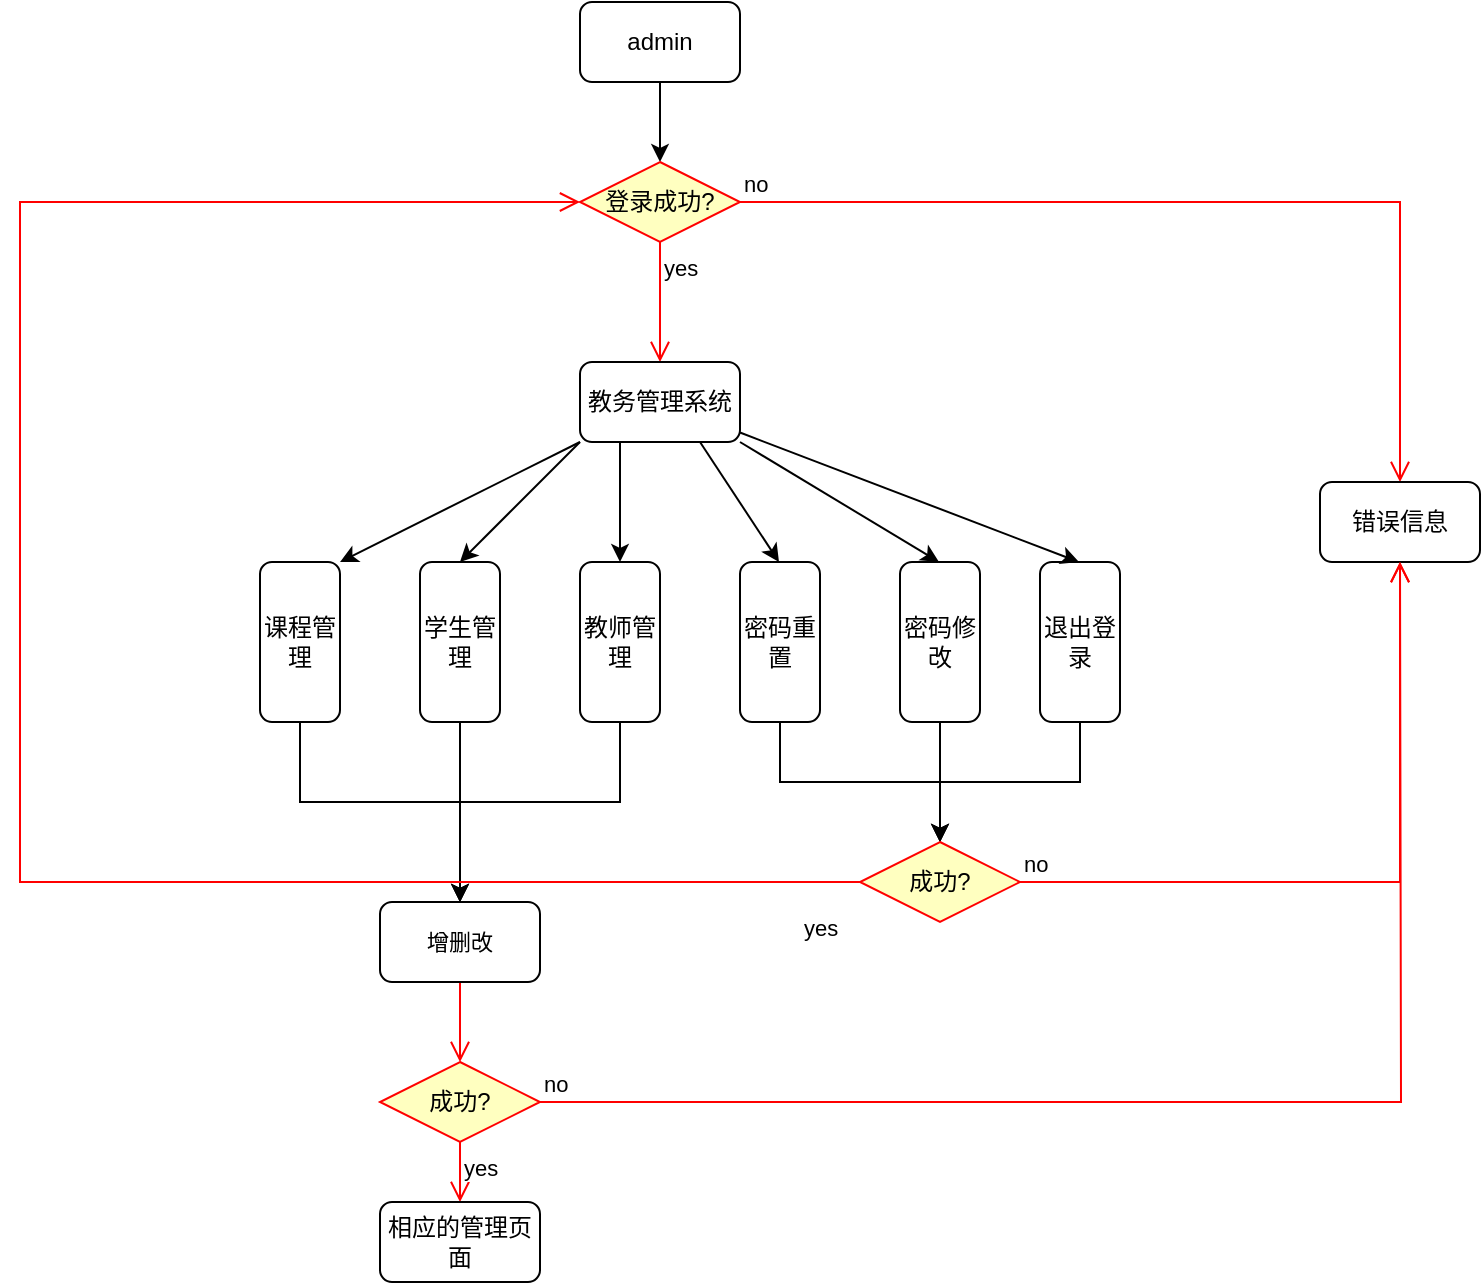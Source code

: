 <mxfile version="16.5.1" type="device"><diagram id="x8Jjq8fpHaDlx2RiXgc_" name="第 1 页"><mxGraphModel dx="1038" dy="660" grid="1" gridSize="10" guides="1" tooltips="1" connect="1" arrows="1" fold="1" page="1" pageScale="1" pageWidth="1169" pageHeight="827" math="0" shadow="0"><root><mxCell id="0"/><mxCell id="1" parent="0"/><mxCell id="U3TxY1F_lvx_IGkq-xy1-6" style="edgeStyle=orthogonalEdgeStyle;rounded=0;orthogonalLoop=1;jettySize=auto;html=1;exitX=0.5;exitY=1;exitDx=0;exitDy=0;entryX=0.5;entryY=0;entryDx=0;entryDy=0;" parent="1" source="U3TxY1F_lvx_IGkq-xy1-1" target="U3TxY1F_lvx_IGkq-xy1-3" edge="1"><mxGeometry relative="1" as="geometry"/></mxCell><mxCell id="U3TxY1F_lvx_IGkq-xy1-1" value="admin" style="rounded=1;whiteSpace=wrap;html=1;" parent="1" vertex="1"><mxGeometry x="360" y="40" width="80" height="40" as="geometry"/></mxCell><mxCell id="U3TxY1F_lvx_IGkq-xy1-3" value="登录成功?" style="rhombus;whiteSpace=wrap;html=1;fillColor=#ffffc0;strokeColor=#ff0000;" parent="1" vertex="1"><mxGeometry x="360" y="120" width="80" height="40" as="geometry"/></mxCell><mxCell id="U3TxY1F_lvx_IGkq-xy1-4" value="no" style="edgeStyle=orthogonalEdgeStyle;html=1;align=left;verticalAlign=bottom;endArrow=open;endSize=8;strokeColor=#ff0000;rounded=0;entryX=0.5;entryY=0;entryDx=0;entryDy=0;" parent="1" source="U3TxY1F_lvx_IGkq-xy1-3" target="U3TxY1F_lvx_IGkq-xy1-52" edge="1"><mxGeometry x="-1" relative="1" as="geometry"><mxPoint x="540" y="140" as="targetPoint"/></mxGeometry></mxCell><mxCell id="U3TxY1F_lvx_IGkq-xy1-5" value="yes" style="edgeStyle=orthogonalEdgeStyle;html=1;align=left;verticalAlign=top;endArrow=open;endSize=8;strokeColor=#ff0000;rounded=0;" parent="1" source="U3TxY1F_lvx_IGkq-xy1-3" edge="1"><mxGeometry x="-1" relative="1" as="geometry"><mxPoint x="400" y="220" as="targetPoint"/></mxGeometry></mxCell><mxCell id="U3TxY1F_lvx_IGkq-xy1-7" value="教务管理系统" style="rounded=1;whiteSpace=wrap;html=1;" parent="1" vertex="1"><mxGeometry x="360" y="220" width="80" height="40" as="geometry"/></mxCell><mxCell id="HHNJELnzOPXHOgSBv8bZ-93" style="edgeStyle=orthogonalEdgeStyle;rounded=0;orthogonalLoop=1;jettySize=auto;html=1;exitX=0.5;exitY=1;exitDx=0;exitDy=0;entryX=0.5;entryY=0;entryDx=0;entryDy=0;" edge="1" parent="1" source="U3TxY1F_lvx_IGkq-xy1-8"><mxGeometry relative="1" as="geometry"><mxPoint x="300" y="490" as="targetPoint"/><Array as="points"><mxPoint x="220" y="440"/><mxPoint x="300" y="440"/></Array></mxGeometry></mxCell><mxCell id="U3TxY1F_lvx_IGkq-xy1-8" value="课程管理" style="rounded=1;whiteSpace=wrap;html=1;" parent="1" vertex="1"><mxGeometry x="200" y="320" width="40" height="80" as="geometry"/></mxCell><mxCell id="HHNJELnzOPXHOgSBv8bZ-94" style="edgeStyle=orthogonalEdgeStyle;rounded=0;orthogonalLoop=1;jettySize=auto;html=1;exitX=0.5;exitY=1;exitDx=0;exitDy=0;" edge="1" parent="1" source="U3TxY1F_lvx_IGkq-xy1-10"><mxGeometry relative="1" as="geometry"><mxPoint x="300" y="490" as="targetPoint"/></mxGeometry></mxCell><mxCell id="U3TxY1F_lvx_IGkq-xy1-10" value="学生管理" style="rounded=1;whiteSpace=wrap;html=1;" parent="1" vertex="1"><mxGeometry x="280" y="320" width="40" height="80" as="geometry"/></mxCell><mxCell id="HHNJELnzOPXHOgSBv8bZ-95" style="edgeStyle=orthogonalEdgeStyle;rounded=0;orthogonalLoop=1;jettySize=auto;html=1;exitX=0.5;exitY=1;exitDx=0;exitDy=0;" edge="1" parent="1" source="U3TxY1F_lvx_IGkq-xy1-11"><mxGeometry relative="1" as="geometry"><mxPoint x="300" y="490" as="targetPoint"/><Array as="points"><mxPoint x="380" y="440"/><mxPoint x="300" y="440"/></Array></mxGeometry></mxCell><mxCell id="U3TxY1F_lvx_IGkq-xy1-11" value="教师管理" style="rounded=1;whiteSpace=wrap;html=1;" parent="1" vertex="1"><mxGeometry x="360" y="320" width="40" height="80" as="geometry"/></mxCell><mxCell id="HHNJELnzOPXHOgSBv8bZ-72" style="edgeStyle=orthogonalEdgeStyle;rounded=0;orthogonalLoop=1;jettySize=auto;html=1;exitX=0.5;exitY=1;exitDx=0;exitDy=0;entryX=0.5;entryY=0;entryDx=0;entryDy=0;" edge="1" parent="1" source="U3TxY1F_lvx_IGkq-xy1-12" target="HHNJELnzOPXHOgSBv8bZ-69"><mxGeometry relative="1" as="geometry"/></mxCell><mxCell id="U3TxY1F_lvx_IGkq-xy1-12" value="密码重置" style="rounded=1;whiteSpace=wrap;html=1;" parent="1" vertex="1"><mxGeometry x="440" y="320" width="40" height="80" as="geometry"/></mxCell><mxCell id="HHNJELnzOPXHOgSBv8bZ-73" style="edgeStyle=orthogonalEdgeStyle;rounded=0;orthogonalLoop=1;jettySize=auto;html=1;exitX=0.5;exitY=1;exitDx=0;exitDy=0;entryX=0.5;entryY=0;entryDx=0;entryDy=0;" edge="1" parent="1" source="U3TxY1F_lvx_IGkq-xy1-13" target="HHNJELnzOPXHOgSBv8bZ-69"><mxGeometry relative="1" as="geometry"><mxPoint x="460" y="510" as="targetPoint"/></mxGeometry></mxCell><mxCell id="U3TxY1F_lvx_IGkq-xy1-13" value="密码修改" style="rounded=1;whiteSpace=wrap;html=1;" parent="1" vertex="1"><mxGeometry x="520" y="320" width="40" height="80" as="geometry"/></mxCell><mxCell id="U3TxY1F_lvx_IGkq-xy1-15" value="" style="endArrow=classic;html=1;rounded=0;exitX=0;exitY=1;exitDx=0;exitDy=0;" parent="1" source="U3TxY1F_lvx_IGkq-xy1-7" edge="1"><mxGeometry width="50" height="50" relative="1" as="geometry"><mxPoint x="310" y="250" as="sourcePoint"/><mxPoint x="240" y="320" as="targetPoint"/></mxGeometry></mxCell><mxCell id="U3TxY1F_lvx_IGkq-xy1-16" value="" style="endArrow=classic;html=1;rounded=0;exitX=0;exitY=1;exitDx=0;exitDy=0;" parent="1" source="U3TxY1F_lvx_IGkq-xy1-7" edge="1"><mxGeometry width="50" height="50" relative="1" as="geometry"><mxPoint x="420" y="260" as="sourcePoint"/><mxPoint x="300" y="320" as="targetPoint"/></mxGeometry></mxCell><mxCell id="U3TxY1F_lvx_IGkq-xy1-17" value="" style="endArrow=classic;html=1;rounded=0;exitX=0.25;exitY=1;exitDx=0;exitDy=0;" parent="1" source="U3TxY1F_lvx_IGkq-xy1-7" edge="1"><mxGeometry width="50" height="50" relative="1" as="geometry"><mxPoint x="440" y="260" as="sourcePoint"/><mxPoint x="380" y="320" as="targetPoint"/></mxGeometry></mxCell><mxCell id="U3TxY1F_lvx_IGkq-xy1-18" value="" style="endArrow=classic;html=1;rounded=0;exitX=0.75;exitY=1;exitDx=0;exitDy=0;" parent="1" source="U3TxY1F_lvx_IGkq-xy1-7" edge="1"><mxGeometry width="50" height="50" relative="1" as="geometry"><mxPoint x="459.5" y="260" as="sourcePoint"/><mxPoint x="459.5" y="320" as="targetPoint"/></mxGeometry></mxCell><mxCell id="U3TxY1F_lvx_IGkq-xy1-19" value="" style="endArrow=classic;html=1;rounded=0;exitX=1;exitY=1;exitDx=0;exitDy=0;" parent="1" source="U3TxY1F_lvx_IGkq-xy1-7" edge="1"><mxGeometry width="50" height="50" relative="1" as="geometry"><mxPoint x="500" y="260" as="sourcePoint"/><mxPoint x="539.5" y="320" as="targetPoint"/></mxGeometry></mxCell><mxCell id="U3TxY1F_lvx_IGkq-xy1-52" value="错误信息" style="rounded=1;whiteSpace=wrap;html=1;" parent="1" vertex="1"><mxGeometry x="730" y="280" width="80" height="40" as="geometry"/></mxCell><mxCell id="HHNJELnzOPXHOgSBv8bZ-96" style="edgeStyle=orthogonalEdgeStyle;rounded=0;orthogonalLoop=1;jettySize=auto;html=1;exitX=0.5;exitY=1;exitDx=0;exitDy=0;entryX=0.5;entryY=0;entryDx=0;entryDy=0;" edge="1" parent="1" source="HHNJELnzOPXHOgSBv8bZ-1" target="HHNJELnzOPXHOgSBv8bZ-69"><mxGeometry relative="1" as="geometry"/></mxCell><mxCell id="HHNJELnzOPXHOgSBv8bZ-1" value="退出登录" style="rounded=1;whiteSpace=wrap;html=1;" vertex="1" parent="1"><mxGeometry x="590" y="320" width="40" height="80" as="geometry"/></mxCell><mxCell id="HHNJELnzOPXHOgSBv8bZ-4" value="" style="endArrow=classic;html=1;rounded=0;" edge="1" parent="1" source="U3TxY1F_lvx_IGkq-xy1-7"><mxGeometry width="50" height="50" relative="1" as="geometry"><mxPoint x="510" y="260" as="sourcePoint"/><mxPoint x="609.5" y="320" as="targetPoint"/></mxGeometry></mxCell><mxCell id="HHNJELnzOPXHOgSBv8bZ-69" value="成功?" style="rhombus;whiteSpace=wrap;html=1;fillColor=#ffffc0;strokeColor=#ff0000;" vertex="1" parent="1"><mxGeometry x="500" y="460" width="80" height="40" as="geometry"/></mxCell><mxCell id="HHNJELnzOPXHOgSBv8bZ-70" value="no" style="edgeStyle=orthogonalEdgeStyle;html=1;align=left;verticalAlign=bottom;endArrow=open;endSize=8;strokeColor=#ff0000;rounded=0;entryX=0.5;entryY=1;entryDx=0;entryDy=0;" edge="1" source="HHNJELnzOPXHOgSBv8bZ-69" parent="1" target="U3TxY1F_lvx_IGkq-xy1-52"><mxGeometry x="-1" relative="1" as="geometry"><mxPoint x="600" y="540" as="targetPoint"/></mxGeometry></mxCell><mxCell id="HHNJELnzOPXHOgSBv8bZ-71" value="yes" style="edgeStyle=orthogonalEdgeStyle;html=1;align=left;verticalAlign=top;endArrow=open;endSize=8;strokeColor=#ff0000;rounded=0;entryX=0;entryY=0.5;entryDx=0;entryDy=0;" edge="1" source="HHNJELnzOPXHOgSBv8bZ-69" parent="1" target="U3TxY1F_lvx_IGkq-xy1-3"><mxGeometry x="-0.942" y="10" relative="1" as="geometry"><mxPoint x="60" y="150" as="targetPoint"/><Array as="points"><mxPoint x="80" y="480"/><mxPoint x="80" y="140"/></Array><mxPoint as="offset"/></mxGeometry></mxCell><mxCell id="HHNJELnzOPXHOgSBv8bZ-101" value="" style="edgeStyle=orthogonalEdgeStyle;html=1;align=left;verticalAlign=top;endArrow=open;endSize=8;strokeColor=#ff0000;rounded=0;" edge="1" parent="1"><mxGeometry x="-1" relative="1" as="geometry"><mxPoint x="300" y="570" as="targetPoint"/><mxPoint x="300" y="530" as="sourcePoint"/></mxGeometry></mxCell><mxCell id="HHNJELnzOPXHOgSBv8bZ-102" value="成功?" style="rhombus;whiteSpace=wrap;html=1;fillColor=#ffffc0;strokeColor=#ff0000;" vertex="1" parent="1"><mxGeometry x="260" y="570" width="80" height="40" as="geometry"/></mxCell><mxCell id="HHNJELnzOPXHOgSBv8bZ-103" value="no" style="edgeStyle=orthogonalEdgeStyle;html=1;align=left;verticalAlign=bottom;endArrow=open;endSize=8;strokeColor=#ff0000;rounded=0;" edge="1" source="HHNJELnzOPXHOgSBv8bZ-102" parent="1"><mxGeometry x="-1" relative="1" as="geometry"><mxPoint x="770" y="320" as="targetPoint"/></mxGeometry></mxCell><mxCell id="HHNJELnzOPXHOgSBv8bZ-104" value="yes" style="edgeStyle=orthogonalEdgeStyle;html=1;align=left;verticalAlign=top;endArrow=open;endSize=8;strokeColor=#ff0000;rounded=0;" edge="1" source="HHNJELnzOPXHOgSBv8bZ-102" parent="1"><mxGeometry x="-1" relative="1" as="geometry"><mxPoint x="300" y="640" as="targetPoint"/></mxGeometry></mxCell><mxCell id="HHNJELnzOPXHOgSBv8bZ-105" value="相应的管理页面" style="rounded=1;whiteSpace=wrap;html=1;" vertex="1" parent="1"><mxGeometry x="260" y="640" width="80" height="40" as="geometry"/></mxCell><mxCell id="HHNJELnzOPXHOgSBv8bZ-107" value="&lt;span style=&quot;font-size: 11px ; text-align: left ; background-color: rgb(255 , 255 , 255)&quot;&gt;增删改&lt;/span&gt;" style="rounded=1;whiteSpace=wrap;html=1;" vertex="1" parent="1"><mxGeometry x="260" y="490" width="80" height="40" as="geometry"/></mxCell></root></mxGraphModel></diagram></mxfile>